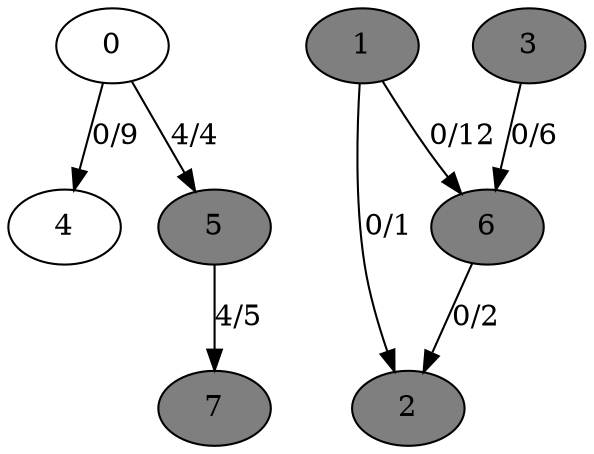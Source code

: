 digraph G {
	0[style=filled fillcolor=grey100];
	0->4[label ="0/9"] ;
	0->5[label ="4/4"] ;
	1[style=filled fillcolor=grey50];
	1->2[label ="0/1"] ;
	1->6[label ="0/12"] ;
	2[style=filled fillcolor=grey50];
	3[style=filled fillcolor=grey50];
	3->6[label ="0/6"] ;
	4[style=filled fillcolor=grey100];
	5[style=filled fillcolor=grey50];
	5->7[label ="4/5"] ;
	6[style=filled fillcolor=grey50];
	6->2[label ="0/2"] ;
	7[style=filled fillcolor=grey50];
}

